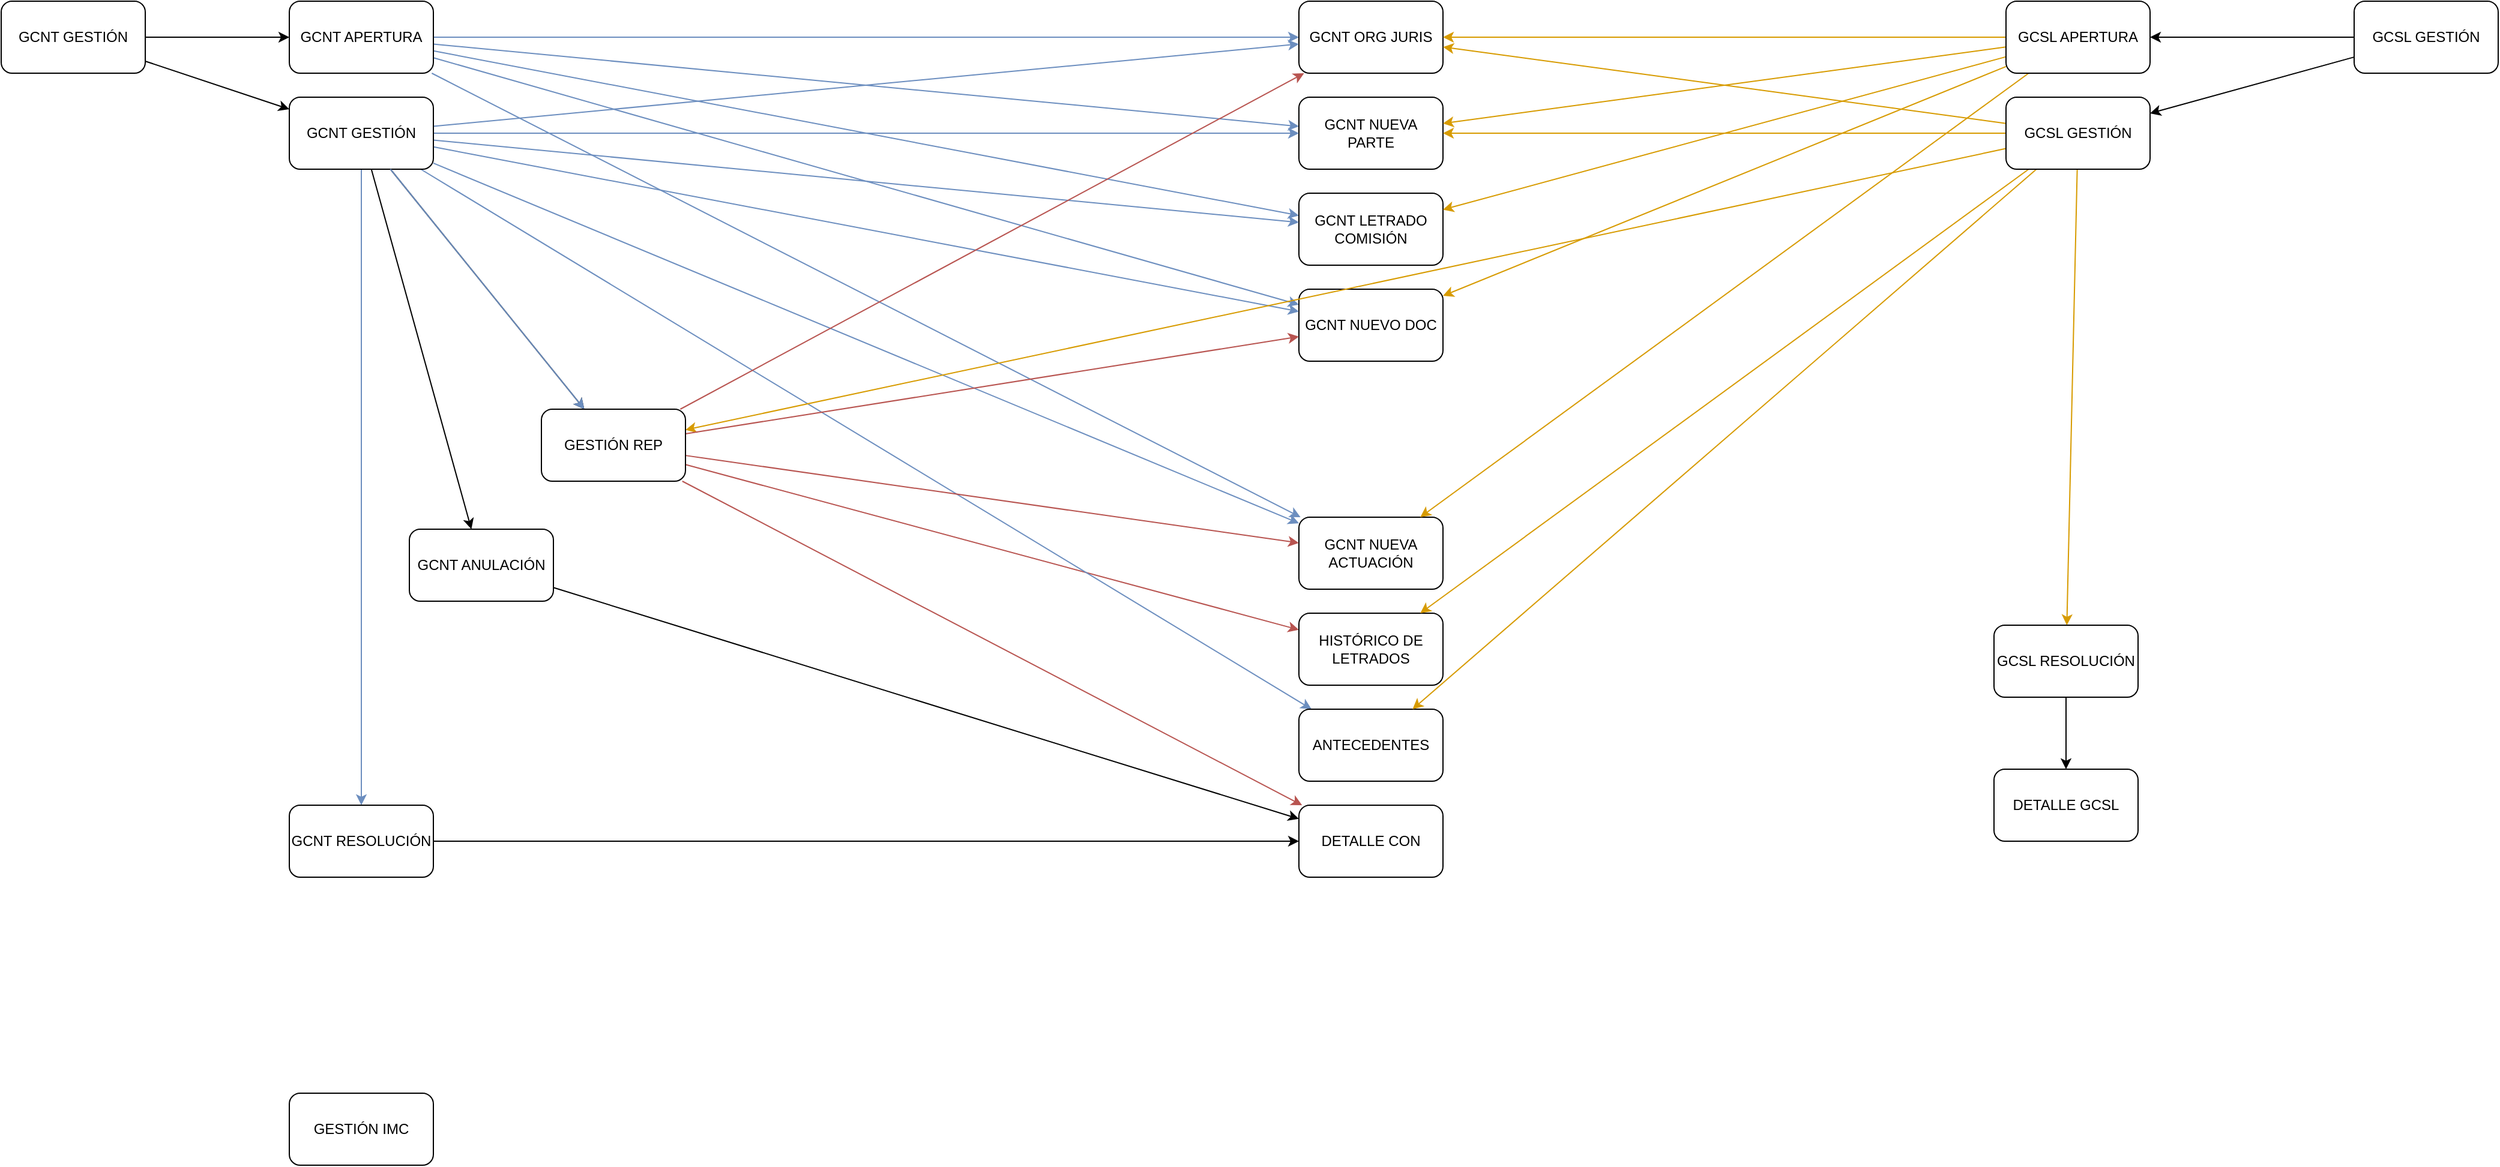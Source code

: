 <mxfile version="24.3.1" type="github">
  <diagram name="Página-1" id="0Frc0wLYxcDbPIDZYO3f">
    <mxGraphModel dx="1489" dy="824" grid="1" gridSize="10" guides="1" tooltips="1" connect="1" arrows="1" fold="1" page="1" pageScale="1" pageWidth="827" pageHeight="1169" math="0" shadow="0">
      <root>
        <mxCell id="0" />
        <mxCell id="1" parent="0" />
        <mxCell id="gZ8VsHPKAwq8TQSJoZsJ-19" style="rounded=0;orthogonalLoop=1;jettySize=auto;html=1;" edge="1" parent="1" source="gZ8VsHPKAwq8TQSJoZsJ-1" target="gZ8VsHPKAwq8TQSJoZsJ-2">
          <mxGeometry relative="1" as="geometry" />
        </mxCell>
        <mxCell id="gZ8VsHPKAwq8TQSJoZsJ-20" style="rounded=0;orthogonalLoop=1;jettySize=auto;html=1;" edge="1" parent="1" source="gZ8VsHPKAwq8TQSJoZsJ-1" target="gZ8VsHPKAwq8TQSJoZsJ-8">
          <mxGeometry relative="1" as="geometry" />
        </mxCell>
        <mxCell id="gZ8VsHPKAwq8TQSJoZsJ-50" style="rounded=0;orthogonalLoop=1;jettySize=auto;html=1;" edge="1" parent="1" source="gZ8VsHPKAwq8TQSJoZsJ-8" target="gZ8VsHPKAwq8TQSJoZsJ-44">
          <mxGeometry relative="1" as="geometry" />
        </mxCell>
        <mxCell id="gZ8VsHPKAwq8TQSJoZsJ-1" value="GCNT GESTIÓN" style="rounded=1;whiteSpace=wrap;html=1;" vertex="1" parent="1">
          <mxGeometry x="40" y="160" width="120" height="60" as="geometry" />
        </mxCell>
        <mxCell id="gZ8VsHPKAwq8TQSJoZsJ-14" style="rounded=0;orthogonalLoop=1;jettySize=auto;html=1;fillColor=#dae8fc;strokeColor=#6c8ebf;" edge="1" parent="1" source="gZ8VsHPKAwq8TQSJoZsJ-2" target="gZ8VsHPKAwq8TQSJoZsJ-4">
          <mxGeometry relative="1" as="geometry" />
        </mxCell>
        <mxCell id="gZ8VsHPKAwq8TQSJoZsJ-15" style="rounded=0;orthogonalLoop=1;jettySize=auto;html=1;fillColor=#dae8fc;strokeColor=#6c8ebf;" edge="1" parent="1" source="gZ8VsHPKAwq8TQSJoZsJ-2" target="gZ8VsHPKAwq8TQSJoZsJ-3">
          <mxGeometry relative="1" as="geometry" />
        </mxCell>
        <mxCell id="gZ8VsHPKAwq8TQSJoZsJ-16" style="rounded=0;orthogonalLoop=1;jettySize=auto;html=1;fillColor=#dae8fc;strokeColor=#6c8ebf;" edge="1" parent="1" source="gZ8VsHPKAwq8TQSJoZsJ-2" target="gZ8VsHPKAwq8TQSJoZsJ-5">
          <mxGeometry relative="1" as="geometry" />
        </mxCell>
        <mxCell id="gZ8VsHPKAwq8TQSJoZsJ-17" style="rounded=0;orthogonalLoop=1;jettySize=auto;html=1;fillColor=#dae8fc;strokeColor=#6c8ebf;" edge="1" parent="1" source="gZ8VsHPKAwq8TQSJoZsJ-2" target="gZ8VsHPKAwq8TQSJoZsJ-6">
          <mxGeometry relative="1" as="geometry" />
        </mxCell>
        <mxCell id="gZ8VsHPKAwq8TQSJoZsJ-18" style="rounded=0;orthogonalLoop=1;jettySize=auto;html=1;fillColor=#dae8fc;strokeColor=#6c8ebf;" edge="1" parent="1" source="gZ8VsHPKAwq8TQSJoZsJ-2" target="gZ8VsHPKAwq8TQSJoZsJ-7">
          <mxGeometry relative="1" as="geometry" />
        </mxCell>
        <mxCell id="gZ8VsHPKAwq8TQSJoZsJ-2" value="GCNT APERTURA" style="rounded=1;whiteSpace=wrap;html=1;" vertex="1" parent="1">
          <mxGeometry x="280" y="160" width="120" height="60" as="geometry" />
        </mxCell>
        <mxCell id="gZ8VsHPKAwq8TQSJoZsJ-3" value="GCNT NUEVA PARTE" style="rounded=1;whiteSpace=wrap;html=1;" vertex="1" parent="1">
          <mxGeometry x="1121" y="240" width="120" height="60" as="geometry" />
        </mxCell>
        <mxCell id="gZ8VsHPKAwq8TQSJoZsJ-4" value="GCNT ORG JURIS" style="rounded=1;whiteSpace=wrap;html=1;" vertex="1" parent="1">
          <mxGeometry x="1121" y="160" width="120" height="60" as="geometry" />
        </mxCell>
        <mxCell id="gZ8VsHPKAwq8TQSJoZsJ-5" value="GCNT LETRADO COMISIÓN" style="rounded=1;whiteSpace=wrap;html=1;" vertex="1" parent="1">
          <mxGeometry x="1121" y="320" width="120" height="60" as="geometry" />
        </mxCell>
        <mxCell id="gZ8VsHPKAwq8TQSJoZsJ-6" value="GCNT NUEVO DOC" style="rounded=1;whiteSpace=wrap;html=1;" vertex="1" parent="1">
          <mxGeometry x="1121" y="400" width="120" height="60" as="geometry" />
        </mxCell>
        <mxCell id="gZ8VsHPKAwq8TQSJoZsJ-7" value="GCNT NUEVA ACTUACIÓN" style="rounded=1;whiteSpace=wrap;html=1;" vertex="1" parent="1">
          <mxGeometry x="1121" y="590" width="120" height="60" as="geometry" />
        </mxCell>
        <mxCell id="gZ8VsHPKAwq8TQSJoZsJ-9" style="rounded=0;orthogonalLoop=1;jettySize=auto;html=1;fillColor=#dae8fc;strokeColor=#6c8ebf;" edge="1" parent="1" source="gZ8VsHPKAwq8TQSJoZsJ-8" target="gZ8VsHPKAwq8TQSJoZsJ-7">
          <mxGeometry relative="1" as="geometry" />
        </mxCell>
        <mxCell id="gZ8VsHPKAwq8TQSJoZsJ-10" style="rounded=0;orthogonalLoop=1;jettySize=auto;html=1;fillColor=#dae8fc;strokeColor=#6c8ebf;" edge="1" parent="1" source="gZ8VsHPKAwq8TQSJoZsJ-8" target="gZ8VsHPKAwq8TQSJoZsJ-6">
          <mxGeometry relative="1" as="geometry" />
        </mxCell>
        <mxCell id="gZ8VsHPKAwq8TQSJoZsJ-11" style="rounded=0;orthogonalLoop=1;jettySize=auto;html=1;fillColor=#dae8fc;strokeColor=#6c8ebf;" edge="1" parent="1" source="gZ8VsHPKAwq8TQSJoZsJ-8" target="gZ8VsHPKAwq8TQSJoZsJ-3">
          <mxGeometry relative="1" as="geometry" />
        </mxCell>
        <mxCell id="gZ8VsHPKAwq8TQSJoZsJ-12" style="rounded=0;orthogonalLoop=1;jettySize=auto;html=1;fillColor=#dae8fc;strokeColor=#6c8ebf;" edge="1" parent="1" source="gZ8VsHPKAwq8TQSJoZsJ-8" target="gZ8VsHPKAwq8TQSJoZsJ-4">
          <mxGeometry relative="1" as="geometry" />
        </mxCell>
        <mxCell id="gZ8VsHPKAwq8TQSJoZsJ-13" style="rounded=0;orthogonalLoop=1;jettySize=auto;html=1;fillColor=#dae8fc;strokeColor=#6c8ebf;" edge="1" parent="1" source="gZ8VsHPKAwq8TQSJoZsJ-8" target="gZ8VsHPKAwq8TQSJoZsJ-5">
          <mxGeometry relative="1" as="geometry">
            <mxPoint x="400" y="270" as="sourcePoint" />
          </mxGeometry>
        </mxCell>
        <mxCell id="gZ8VsHPKAwq8TQSJoZsJ-22" style="rounded=0;orthogonalLoop=1;jettySize=auto;html=1;fillColor=#dae8fc;strokeColor=#6c8ebf;" edge="1" parent="1" source="gZ8VsHPKAwq8TQSJoZsJ-8" target="gZ8VsHPKAwq8TQSJoZsJ-21">
          <mxGeometry relative="1" as="geometry" />
        </mxCell>
        <mxCell id="gZ8VsHPKAwq8TQSJoZsJ-26" style="rounded=0;orthogonalLoop=1;jettySize=auto;html=1;fillColor=#f8cecc;strokeColor=#b85450;" edge="1" parent="1" source="gZ8VsHPKAwq8TQSJoZsJ-44" target="gZ8VsHPKAwq8TQSJoZsJ-25">
          <mxGeometry relative="1" as="geometry" />
        </mxCell>
        <mxCell id="gZ8VsHPKAwq8TQSJoZsJ-28" style="rounded=0;orthogonalLoop=1;jettySize=auto;html=1;fillColor=#dae8fc;strokeColor=#6c8ebf;" edge="1" parent="1" source="gZ8VsHPKAwq8TQSJoZsJ-8" target="gZ8VsHPKAwq8TQSJoZsJ-27">
          <mxGeometry relative="1" as="geometry" />
        </mxCell>
        <mxCell id="gZ8VsHPKAwq8TQSJoZsJ-60" style="rounded=0;orthogonalLoop=1;jettySize=auto;html=1;" edge="1" parent="1" source="gZ8VsHPKAwq8TQSJoZsJ-8" target="gZ8VsHPKAwq8TQSJoZsJ-59">
          <mxGeometry relative="1" as="geometry" />
        </mxCell>
        <mxCell id="gZ8VsHPKAwq8TQSJoZsJ-8" value="GCNT GESTIÓN" style="rounded=1;whiteSpace=wrap;html=1;" vertex="1" parent="1">
          <mxGeometry x="280" y="240" width="120" height="60" as="geometry" />
        </mxCell>
        <mxCell id="gZ8VsHPKAwq8TQSJoZsJ-24" style="rounded=0;orthogonalLoop=1;jettySize=auto;html=1;exitX=1;exitY=0.5;exitDx=0;exitDy=0;" edge="1" parent="1" source="gZ8VsHPKAwq8TQSJoZsJ-21" target="gZ8VsHPKAwq8TQSJoZsJ-23">
          <mxGeometry relative="1" as="geometry" />
        </mxCell>
        <mxCell id="gZ8VsHPKAwq8TQSJoZsJ-21" value="GCNT RESOLUCIÓN" style="rounded=1;whiteSpace=wrap;html=1;" vertex="1" parent="1">
          <mxGeometry x="280" y="830" width="120" height="60" as="geometry" />
        </mxCell>
        <mxCell id="gZ8VsHPKAwq8TQSJoZsJ-23" value="DETALLE CON" style="rounded=1;whiteSpace=wrap;html=1;" vertex="1" parent="1">
          <mxGeometry x="1121" y="830" width="120" height="60" as="geometry" />
        </mxCell>
        <mxCell id="gZ8VsHPKAwq8TQSJoZsJ-25" value="HISTÓRICO DE LETRADOS" style="rounded=1;whiteSpace=wrap;html=1;" vertex="1" parent="1">
          <mxGeometry x="1121" y="670" width="120" height="60" as="geometry" />
        </mxCell>
        <mxCell id="gZ8VsHPKAwq8TQSJoZsJ-27" value="ANTECEDENTES" style="rounded=1;whiteSpace=wrap;html=1;" vertex="1" parent="1">
          <mxGeometry x="1121" y="750" width="120" height="60" as="geometry" />
        </mxCell>
        <mxCell id="gZ8VsHPKAwq8TQSJoZsJ-33" style="rounded=0;orthogonalLoop=1;jettySize=auto;html=1;fillColor=#ffe6cc;strokeColor=#d79b00;" edge="1" parent="1" source="gZ8VsHPKAwq8TQSJoZsJ-29" target="gZ8VsHPKAwq8TQSJoZsJ-4">
          <mxGeometry relative="1" as="geometry" />
        </mxCell>
        <mxCell id="gZ8VsHPKAwq8TQSJoZsJ-34" style="rounded=0;orthogonalLoop=1;jettySize=auto;html=1;fillColor=#ffe6cc;strokeColor=#d79b00;" edge="1" parent="1" source="gZ8VsHPKAwq8TQSJoZsJ-29" target="gZ8VsHPKAwq8TQSJoZsJ-3">
          <mxGeometry relative="1" as="geometry" />
        </mxCell>
        <mxCell id="gZ8VsHPKAwq8TQSJoZsJ-35" style="rounded=0;orthogonalLoop=1;jettySize=auto;html=1;fillColor=#ffe6cc;strokeColor=#d79b00;" edge="1" parent="1" source="gZ8VsHPKAwq8TQSJoZsJ-29" target="gZ8VsHPKAwq8TQSJoZsJ-5">
          <mxGeometry relative="1" as="geometry" />
        </mxCell>
        <mxCell id="gZ8VsHPKAwq8TQSJoZsJ-36" style="rounded=0;orthogonalLoop=1;jettySize=auto;html=1;fillColor=#ffe6cc;strokeColor=#d79b00;" edge="1" parent="1" source="gZ8VsHPKAwq8TQSJoZsJ-29" target="gZ8VsHPKAwq8TQSJoZsJ-6">
          <mxGeometry relative="1" as="geometry" />
        </mxCell>
        <mxCell id="gZ8VsHPKAwq8TQSJoZsJ-37" style="rounded=0;orthogonalLoop=1;jettySize=auto;html=1;fillColor=#ffe6cc;strokeColor=#d79b00;" edge="1" parent="1" source="gZ8VsHPKAwq8TQSJoZsJ-29" target="gZ8VsHPKAwq8TQSJoZsJ-7">
          <mxGeometry relative="1" as="geometry" />
        </mxCell>
        <mxCell id="gZ8VsHPKAwq8TQSJoZsJ-29" value="GCSL APERTURA" style="rounded=1;whiteSpace=wrap;html=1;" vertex="1" parent="1">
          <mxGeometry x="1710" y="160" width="120" height="60" as="geometry" />
        </mxCell>
        <mxCell id="gZ8VsHPKAwq8TQSJoZsJ-40" style="rounded=0;orthogonalLoop=1;jettySize=auto;html=1;" edge="1" parent="1" source="gZ8VsHPKAwq8TQSJoZsJ-31" target="gZ8VsHPKAwq8TQSJoZsJ-32">
          <mxGeometry relative="1" as="geometry" />
        </mxCell>
        <mxCell id="gZ8VsHPKAwq8TQSJoZsJ-41" style="rounded=0;orthogonalLoop=1;jettySize=auto;html=1;" edge="1" parent="1" source="gZ8VsHPKAwq8TQSJoZsJ-31" target="gZ8VsHPKAwq8TQSJoZsJ-29">
          <mxGeometry relative="1" as="geometry" />
        </mxCell>
        <mxCell id="gZ8VsHPKAwq8TQSJoZsJ-43" style="rounded=0;orthogonalLoop=1;jettySize=auto;html=1;fillColor=#ffe6cc;strokeColor=#d79b00;" edge="1" parent="1" source="gZ8VsHPKAwq8TQSJoZsJ-32" target="gZ8VsHPKAwq8TQSJoZsJ-42">
          <mxGeometry relative="1" as="geometry" />
        </mxCell>
        <mxCell id="gZ8VsHPKAwq8TQSJoZsJ-31" value="GCSL GESTIÓN" style="rounded=1;whiteSpace=wrap;html=1;" vertex="1" parent="1">
          <mxGeometry x="2000" y="160" width="120" height="60" as="geometry" />
        </mxCell>
        <mxCell id="gZ8VsHPKAwq8TQSJoZsJ-38" style="rounded=0;orthogonalLoop=1;jettySize=auto;html=1;fillColor=#ffe6cc;strokeColor=#d79b00;" edge="1" parent="1" source="gZ8VsHPKAwq8TQSJoZsJ-32" target="gZ8VsHPKAwq8TQSJoZsJ-25">
          <mxGeometry relative="1" as="geometry" />
        </mxCell>
        <mxCell id="gZ8VsHPKAwq8TQSJoZsJ-39" style="rounded=0;orthogonalLoop=1;jettySize=auto;html=1;fillColor=#ffe6cc;strokeColor=#d79b00;" edge="1" parent="1" source="gZ8VsHPKAwq8TQSJoZsJ-32" target="gZ8VsHPKAwq8TQSJoZsJ-27">
          <mxGeometry relative="1" as="geometry" />
        </mxCell>
        <mxCell id="gZ8VsHPKAwq8TQSJoZsJ-51" style="rounded=0;orthogonalLoop=1;jettySize=auto;html=1;fillColor=#ffe6cc;strokeColor=#d79b00;" edge="1" parent="1" source="gZ8VsHPKAwq8TQSJoZsJ-32" target="gZ8VsHPKAwq8TQSJoZsJ-44">
          <mxGeometry relative="1" as="geometry" />
        </mxCell>
        <mxCell id="gZ8VsHPKAwq8TQSJoZsJ-52" style="rounded=0;orthogonalLoop=1;jettySize=auto;html=1;fillColor=#ffe6cc;strokeColor=#d79b00;" edge="1" parent="1" source="gZ8VsHPKAwq8TQSJoZsJ-32" target="gZ8VsHPKAwq8TQSJoZsJ-3">
          <mxGeometry relative="1" as="geometry" />
        </mxCell>
        <mxCell id="gZ8VsHPKAwq8TQSJoZsJ-53" style="rounded=0;orthogonalLoop=1;jettySize=auto;html=1;fillColor=#ffe6cc;strokeColor=#d79b00;" edge="1" parent="1" source="gZ8VsHPKAwq8TQSJoZsJ-32" target="gZ8VsHPKAwq8TQSJoZsJ-4">
          <mxGeometry relative="1" as="geometry" />
        </mxCell>
        <mxCell id="gZ8VsHPKAwq8TQSJoZsJ-32" value="GCSL GESTIÓN" style="rounded=1;whiteSpace=wrap;html=1;" vertex="1" parent="1">
          <mxGeometry x="1710" y="240" width="120" height="60" as="geometry" />
        </mxCell>
        <mxCell id="gZ8VsHPKAwq8TQSJoZsJ-56" style="rounded=0;orthogonalLoop=1;jettySize=auto;html=1;" edge="1" parent="1" source="gZ8VsHPKAwq8TQSJoZsJ-42" target="gZ8VsHPKAwq8TQSJoZsJ-55">
          <mxGeometry relative="1" as="geometry" />
        </mxCell>
        <mxCell id="gZ8VsHPKAwq8TQSJoZsJ-42" value="GCSL RESOLUCIÓN" style="rounded=1;whiteSpace=wrap;html=1;" vertex="1" parent="1">
          <mxGeometry x="1700" y="680" width="120" height="60" as="geometry" />
        </mxCell>
        <mxCell id="gZ8VsHPKAwq8TQSJoZsJ-45" style="rounded=0;orthogonalLoop=1;jettySize=auto;html=1;fillColor=#f8cecc;strokeColor=#b85450;" edge="1" parent="1" source="gZ8VsHPKAwq8TQSJoZsJ-44" target="gZ8VsHPKAwq8TQSJoZsJ-6">
          <mxGeometry relative="1" as="geometry" />
        </mxCell>
        <mxCell id="gZ8VsHPKAwq8TQSJoZsJ-46" style="rounded=0;orthogonalLoop=1;jettySize=auto;html=1;fillColor=#f8cecc;strokeColor=#b85450;" edge="1" parent="1" source="gZ8VsHPKAwq8TQSJoZsJ-44" target="gZ8VsHPKAwq8TQSJoZsJ-7">
          <mxGeometry relative="1" as="geometry" />
        </mxCell>
        <mxCell id="gZ8VsHPKAwq8TQSJoZsJ-47" style="rounded=0;orthogonalLoop=1;jettySize=auto;html=1;fillColor=#f8cecc;strokeColor=#b85450;" edge="1" parent="1" source="gZ8VsHPKAwq8TQSJoZsJ-44" target="gZ8VsHPKAwq8TQSJoZsJ-23">
          <mxGeometry relative="1" as="geometry" />
        </mxCell>
        <mxCell id="gZ8VsHPKAwq8TQSJoZsJ-48" style="rounded=0;orthogonalLoop=1;jettySize=auto;html=1;fillColor=#f8cecc;strokeColor=#b85450;" edge="1" parent="1" source="gZ8VsHPKAwq8TQSJoZsJ-44" target="gZ8VsHPKAwq8TQSJoZsJ-4">
          <mxGeometry relative="1" as="geometry" />
        </mxCell>
        <mxCell id="gZ8VsHPKAwq8TQSJoZsJ-49" value="GESTIÓN IMC" style="rounded=1;whiteSpace=wrap;html=1;" vertex="1" parent="1">
          <mxGeometry x="280" y="1070" width="120" height="60" as="geometry" />
        </mxCell>
        <mxCell id="gZ8VsHPKAwq8TQSJoZsJ-54" value="" style="rounded=0;orthogonalLoop=1;jettySize=auto;html=1;fillColor=#dae8fc;strokeColor=#6c8ebf;" edge="1" parent="1" source="gZ8VsHPKAwq8TQSJoZsJ-8" target="gZ8VsHPKAwq8TQSJoZsJ-44">
          <mxGeometry relative="1" as="geometry">
            <mxPoint x="400" y="270" as="sourcePoint" />
            <mxPoint x="680" y="590" as="targetPoint" />
          </mxGeometry>
        </mxCell>
        <mxCell id="gZ8VsHPKAwq8TQSJoZsJ-44" value="GESTIÓN REP" style="rounded=1;whiteSpace=wrap;html=1;" vertex="1" parent="1">
          <mxGeometry x="490" y="500" width="120" height="60" as="geometry" />
        </mxCell>
        <mxCell id="gZ8VsHPKAwq8TQSJoZsJ-55" value="DETALLE GCSL" style="rounded=1;whiteSpace=wrap;html=1;" vertex="1" parent="1">
          <mxGeometry x="1700" y="800" width="120" height="60" as="geometry" />
        </mxCell>
        <mxCell id="gZ8VsHPKAwq8TQSJoZsJ-61" style="rounded=0;orthogonalLoop=1;jettySize=auto;html=1;" edge="1" parent="1" source="gZ8VsHPKAwq8TQSJoZsJ-59" target="gZ8VsHPKAwq8TQSJoZsJ-23">
          <mxGeometry relative="1" as="geometry" />
        </mxCell>
        <mxCell id="gZ8VsHPKAwq8TQSJoZsJ-59" value="GCNT ANULACIÓN" style="rounded=1;whiteSpace=wrap;html=1;" vertex="1" parent="1">
          <mxGeometry x="380" y="600" width="120" height="60" as="geometry" />
        </mxCell>
      </root>
    </mxGraphModel>
  </diagram>
</mxfile>
